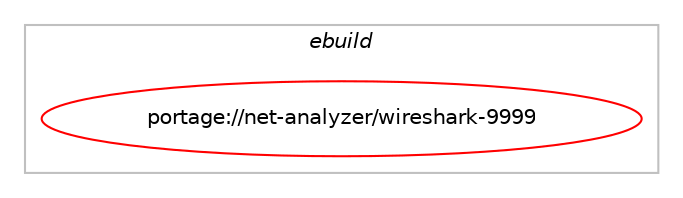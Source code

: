 digraph prolog {

# *************
# Graph options
# *************

newrank=true;
concentrate=true;
compound=true;
graph [rankdir=LR,fontname=Helvetica,fontsize=10,ranksep=1.5];#, ranksep=2.5, nodesep=0.2];
edge  [arrowhead=vee];
node  [fontname=Helvetica,fontsize=10];

# **********
# The ebuild
# **********

subgraph cluster_leftcol {
color=gray;
label=<<i>ebuild</i>>;
id [label="portage://net-analyzer/wireshark-9999", color=red, width=4, href="../net-analyzer/wireshark-9999.svg"];
}

# ****************
# The dependencies
# ****************

subgraph cluster_midcol {
color=gray;
label=<<i>dependencies</i>>;
subgraph cluster_compile {
fillcolor="#eeeeee";
style=filled;
label=<<i>compile</i>>;
# *** BEGIN UNKNOWN DEPENDENCY TYPE (TODO) ***
# id -> equal(use_conditional_group(positive,bcg729,portage://net-analyzer/wireshark-9999,[package_dependency(portage://net-analyzer/wireshark-9999,install,no,media-libs,bcg729,none,[,,],[],[])]))
# *** END UNKNOWN DEPENDENCY TYPE (TODO) ***

# *** BEGIN UNKNOWN DEPENDENCY TYPE (TODO) ***
# id -> equal(use_conditional_group(positive,brotli,portage://net-analyzer/wireshark-9999,[package_dependency(portage://net-analyzer/wireshark-9999,install,no,app-arch,brotli,none,[,,],any_same_slot,[])]))
# *** END UNKNOWN DEPENDENCY TYPE (TODO) ***

# *** BEGIN UNKNOWN DEPENDENCY TYPE (TODO) ***
# id -> equal(use_conditional_group(positive,ciscodump,portage://net-analyzer/wireshark-9999,[package_dependency(portage://net-analyzer/wireshark-9999,install,no,net-libs,libssh,greaterequal,[0.6,,,0.6],any_same_slot,[])]))
# *** END UNKNOWN DEPENDENCY TYPE (TODO) ***

# *** BEGIN UNKNOWN DEPENDENCY TYPE (TODO) ***
# id -> equal(use_conditional_group(positive,filecaps,portage://net-analyzer/wireshark-9999,[package_dependency(portage://net-analyzer/wireshark-9999,install,no,sys-libs,libcap,none,[,,],[],[])]))
# *** END UNKNOWN DEPENDENCY TYPE (TODO) ***

# *** BEGIN UNKNOWN DEPENDENCY TYPE (TODO) ***
# id -> equal(use_conditional_group(positive,gui,portage://net-analyzer/wireshark-9999,[use_conditional_group(negative,qt6,portage://net-analyzer/wireshark-9999,[package_dependency(portage://net-analyzer/wireshark-9999,install,no,dev-qt,qtdeclarative,none,[,,],[slot(5)],[])])]))
# *** END UNKNOWN DEPENDENCY TYPE (TODO) ***

# *** BEGIN UNKNOWN DEPENDENCY TYPE (TODO) ***
# id -> equal(use_conditional_group(positive,gui,portage://net-analyzer/wireshark-9999,[package_dependency(portage://net-analyzer/wireshark-9999,install,no,x11-misc,xdg-utils,none,[,,],[],[]),use_conditional_group(positive,qt6,portage://net-analyzer/wireshark-9999,[package_dependency(portage://net-analyzer/wireshark-9999,install,no,dev-qt,qtbase,none,[,,],[slot(6)],[use(enable(concurrent),none),use(enable(dbus),none),use(enable(gui),none),use(enable(widgets),none)]),package_dependency(portage://net-analyzer/wireshark-9999,install,no,dev-qt,qt5compat,none,[,,],[slot(6)],[]),package_dependency(portage://net-analyzer/wireshark-9999,install,no,dev-qt,qtmultimedia,none,[,,],[slot(6)],[])]),use_conditional_group(negative,qt6,portage://net-analyzer/wireshark-9999,[package_dependency(portage://net-analyzer/wireshark-9999,install,no,dev-qt,qtcore,none,[,,],[slot(5)],[]),package_dependency(portage://net-analyzer/wireshark-9999,install,no,dev-qt,qtconcurrent,none,[,,],[slot(5)],[]),package_dependency(portage://net-analyzer/wireshark-9999,install,no,dev-qt,qtgui,none,[,,],[slot(5)],[]),package_dependency(portage://net-analyzer/wireshark-9999,install,no,dev-qt,qtmultimedia,none,[,,],[slot(5)],[]),package_dependency(portage://net-analyzer/wireshark-9999,install,no,dev-qt,qtprintsupport,none,[,,],[slot(5)],[]),package_dependency(portage://net-analyzer/wireshark-9999,install,no,dev-qt,qtwidgets,none,[,,],[slot(5)],[])])]))
# *** END UNKNOWN DEPENDENCY TYPE (TODO) ***

# *** BEGIN UNKNOWN DEPENDENCY TYPE (TODO) ***
# id -> equal(use_conditional_group(positive,http2,portage://net-analyzer/wireshark-9999,[package_dependency(portage://net-analyzer/wireshark-9999,install,no,net-libs,nghttp2,greaterequal,[1.11.0,,,1.11.0],any_same_slot,[])]))
# *** END UNKNOWN DEPENDENCY TYPE (TODO) ***

# *** BEGIN UNKNOWN DEPENDENCY TYPE (TODO) ***
# id -> equal(use_conditional_group(positive,http3,portage://net-analyzer/wireshark-9999,[package_dependency(portage://net-analyzer/wireshark-9999,install,no,net-libs,nghttp3,none,[,,],[],[])]))
# *** END UNKNOWN DEPENDENCY TYPE (TODO) ***

# *** BEGIN UNKNOWN DEPENDENCY TYPE (TODO) ***
# id -> equal(use_conditional_group(positive,ilbc,portage://net-analyzer/wireshark-9999,[package_dependency(portage://net-analyzer/wireshark-9999,install,no,media-libs,libilbc,none,[,,],any_same_slot,[])]))
# *** END UNKNOWN DEPENDENCY TYPE (TODO) ***

# *** BEGIN UNKNOWN DEPENDENCY TYPE (TODO) ***
# id -> equal(use_conditional_group(positive,kerberos,portage://net-analyzer/wireshark-9999,[package_dependency(portage://net-analyzer/wireshark-9999,install,no,virtual,krb5,none,[,,],[],[])]))
# *** END UNKNOWN DEPENDENCY TYPE (TODO) ***

# *** BEGIN UNKNOWN DEPENDENCY TYPE (TODO) ***
# id -> equal(use_conditional_group(positive,libxml2,portage://net-analyzer/wireshark-9999,[package_dependency(portage://net-analyzer/wireshark-9999,install,no,dev-libs,libxml2,none,[,,],[],[])]))
# *** END UNKNOWN DEPENDENCY TYPE (TODO) ***

# *** BEGIN UNKNOWN DEPENDENCY TYPE (TODO) ***
# id -> equal(use_conditional_group(positive,lua,portage://net-analyzer/wireshark-9999,[use_conditional_group(positive,lua_single_target_lua5-1,portage://net-analyzer/wireshark-9999,[package_dependency(portage://net-analyzer/wireshark-9999,install,no,dev-lang,lua,none,[,,],[slot(5.1)],[])])]))
# *** END UNKNOWN DEPENDENCY TYPE (TODO) ***

# *** BEGIN UNKNOWN DEPENDENCY TYPE (TODO) ***
# id -> equal(use_conditional_group(positive,lz4,portage://net-analyzer/wireshark-9999,[package_dependency(portage://net-analyzer/wireshark-9999,install,no,app-arch,lz4,none,[,,],any_same_slot,[])]))
# *** END UNKNOWN DEPENDENCY TYPE (TODO) ***

# *** BEGIN UNKNOWN DEPENDENCY TYPE (TODO) ***
# id -> equal(use_conditional_group(positive,maxminddb,portage://net-analyzer/wireshark-9999,[package_dependency(portage://net-analyzer/wireshark-9999,install,no,dev-libs,libmaxminddb,none,[,,],any_same_slot,[])]))
# *** END UNKNOWN DEPENDENCY TYPE (TODO) ***

# *** BEGIN UNKNOWN DEPENDENCY TYPE (TODO) ***
# id -> equal(use_conditional_group(positive,minizip,portage://net-analyzer/wireshark-9999,[package_dependency(portage://net-analyzer/wireshark-9999,install,no,sys-libs,zlib,none,[,,],[],[use(enable(minizip),none)])]))
# *** END UNKNOWN DEPENDENCY TYPE (TODO) ***

# *** BEGIN UNKNOWN DEPENDENCY TYPE (TODO) ***
# id -> equal(use_conditional_group(positive,netlink,portage://net-analyzer/wireshark-9999,[package_dependency(portage://net-analyzer/wireshark-9999,install,no,dev-libs,libnl,none,[,,],[slot(3)],[])]))
# *** END UNKNOWN DEPENDENCY TYPE (TODO) ***

# *** BEGIN UNKNOWN DEPENDENCY TYPE (TODO) ***
# id -> equal(use_conditional_group(positive,opus,portage://net-analyzer/wireshark-9999,[package_dependency(portage://net-analyzer/wireshark-9999,install,no,media-libs,opus,none,[,,],[],[])]))
# *** END UNKNOWN DEPENDENCY TYPE (TODO) ***

# *** BEGIN UNKNOWN DEPENDENCY TYPE (TODO) ***
# id -> equal(use_conditional_group(positive,pcap,portage://net-analyzer/wireshark-9999,[package_dependency(portage://net-analyzer/wireshark-9999,install,no,net-libs,libpcap,none,[,,],[],[])]))
# *** END UNKNOWN DEPENDENCY TYPE (TODO) ***

# *** BEGIN UNKNOWN DEPENDENCY TYPE (TODO) ***
# id -> equal(use_conditional_group(positive,sbc,portage://net-analyzer/wireshark-9999,[package_dependency(portage://net-analyzer/wireshark-9999,install,no,media-libs,sbc,none,[,,],[],[])]))
# *** END UNKNOWN DEPENDENCY TYPE (TODO) ***

# *** BEGIN UNKNOWN DEPENDENCY TYPE (TODO) ***
# id -> equal(use_conditional_group(positive,sdjournal,portage://net-analyzer/wireshark-9999,[package_dependency(portage://net-analyzer/wireshark-9999,install,no,sys-apps,systemd,none,[,,],any_same_slot,[])]))
# *** END UNKNOWN DEPENDENCY TYPE (TODO) ***

# *** BEGIN UNKNOWN DEPENDENCY TYPE (TODO) ***
# id -> equal(use_conditional_group(positive,smi,portage://net-analyzer/wireshark-9999,[package_dependency(portage://net-analyzer/wireshark-9999,install,no,net-libs,libsmi,none,[,,],[],[])]))
# *** END UNKNOWN DEPENDENCY TYPE (TODO) ***

# *** BEGIN UNKNOWN DEPENDENCY TYPE (TODO) ***
# id -> equal(use_conditional_group(positive,snappy,portage://net-analyzer/wireshark-9999,[package_dependency(portage://net-analyzer/wireshark-9999,install,no,app-arch,snappy,none,[,,],any_same_slot,[])]))
# *** END UNKNOWN DEPENDENCY TYPE (TODO) ***

# *** BEGIN UNKNOWN DEPENDENCY TYPE (TODO) ***
# id -> equal(use_conditional_group(positive,spandsp,portage://net-analyzer/wireshark-9999,[package_dependency(portage://net-analyzer/wireshark-9999,install,no,media-libs,spandsp,none,[,,],any_same_slot,[])]))
# *** END UNKNOWN DEPENDENCY TYPE (TODO) ***

# *** BEGIN UNKNOWN DEPENDENCY TYPE (TODO) ***
# id -> equal(use_conditional_group(positive,sshdump,portage://net-analyzer/wireshark-9999,[package_dependency(portage://net-analyzer/wireshark-9999,install,no,net-libs,libssh,greaterequal,[0.6,,,0.6],any_same_slot,[])]))
# *** END UNKNOWN DEPENDENCY TYPE (TODO) ***

# *** BEGIN UNKNOWN DEPENDENCY TYPE (TODO) ***
# id -> equal(use_conditional_group(positive,ssl,portage://net-analyzer/wireshark-9999,[package_dependency(portage://net-analyzer/wireshark-9999,install,no,net-libs,gnutls,greaterequal,[3.5.8,,,3.5.8],any_same_slot,[])]))
# *** END UNKNOWN DEPENDENCY TYPE (TODO) ***

# *** BEGIN UNKNOWN DEPENDENCY TYPE (TODO) ***
# id -> equal(use_conditional_group(positive,wifi,portage://net-analyzer/wireshark-9999,[package_dependency(portage://net-analyzer/wireshark-9999,install,no,net-libs,libssh,greaterequal,[0.6,,,0.6],any_same_slot,[])]))
# *** END UNKNOWN DEPENDENCY TYPE (TODO) ***

# *** BEGIN UNKNOWN DEPENDENCY TYPE (TODO) ***
# id -> equal(use_conditional_group(positive,zlib,portage://net-analyzer/wireshark-9999,[package_dependency(portage://net-analyzer/wireshark-9999,install,no,sys-libs,zlib,none,[,,],[],[])]))
# *** END UNKNOWN DEPENDENCY TYPE (TODO) ***

# *** BEGIN UNKNOWN DEPENDENCY TYPE (TODO) ***
# id -> equal(use_conditional_group(positive,zstd,portage://net-analyzer/wireshark-9999,[package_dependency(portage://net-analyzer/wireshark-9999,install,no,app-arch,zstd,none,[,,],any_same_slot,[])]))
# *** END UNKNOWN DEPENDENCY TYPE (TODO) ***

# *** BEGIN UNKNOWN DEPENDENCY TYPE (TODO) ***
# id -> equal(package_dependency(portage://net-analyzer/wireshark-9999,install,no,acct-group,pcap,none,[,,],[],[]))
# *** END UNKNOWN DEPENDENCY TYPE (TODO) ***

# *** BEGIN UNKNOWN DEPENDENCY TYPE (TODO) ***
# id -> equal(package_dependency(portage://net-analyzer/wireshark-9999,install,no,dev-libs,glib,greaterequal,[2.50.0,,,2.50.0],[slot(2)],[]))
# *** END UNKNOWN DEPENDENCY TYPE (TODO) ***

# *** BEGIN UNKNOWN DEPENDENCY TYPE (TODO) ***
# id -> equal(package_dependency(portage://net-analyzer/wireshark-9999,install,no,dev-libs,libgcrypt,greaterequal,[1.8.0,,,1.8.0],any_same_slot,[]))
# *** END UNKNOWN DEPENDENCY TYPE (TODO) ***

# *** BEGIN UNKNOWN DEPENDENCY TYPE (TODO) ***
# id -> equal(package_dependency(portage://net-analyzer/wireshark-9999,install,no,dev-libs,libpcre2,none,[,,],[],[]))
# *** END UNKNOWN DEPENDENCY TYPE (TODO) ***

# *** BEGIN UNKNOWN DEPENDENCY TYPE (TODO) ***
# id -> equal(package_dependency(portage://net-analyzer/wireshark-9999,install,no,media-libs,speexdsp,none,[,,],[],[]))
# *** END UNKNOWN DEPENDENCY TYPE (TODO) ***

# *** BEGIN UNKNOWN DEPENDENCY TYPE (TODO) ***
# id -> equal(package_dependency(portage://net-analyzer/wireshark-9999,install,no,net-dns,c-ares,greaterequal,[1.13.0,,,1.13.0],any_same_slot,[]))
# *** END UNKNOWN DEPENDENCY TYPE (TODO) ***

}
subgraph cluster_compileandrun {
fillcolor="#eeeeee";
style=filled;
label=<<i>compile and run</i>>;
}
subgraph cluster_run {
fillcolor="#eeeeee";
style=filled;
label=<<i>run</i>>;
# *** BEGIN UNKNOWN DEPENDENCY TYPE (TODO) ***
# id -> equal(use_conditional_group(positive,bcg729,portage://net-analyzer/wireshark-9999,[package_dependency(portage://net-analyzer/wireshark-9999,run,no,media-libs,bcg729,none,[,,],[],[])]))
# *** END UNKNOWN DEPENDENCY TYPE (TODO) ***

# *** BEGIN UNKNOWN DEPENDENCY TYPE (TODO) ***
# id -> equal(use_conditional_group(positive,brotli,portage://net-analyzer/wireshark-9999,[package_dependency(portage://net-analyzer/wireshark-9999,run,no,app-arch,brotli,none,[,,],any_same_slot,[])]))
# *** END UNKNOWN DEPENDENCY TYPE (TODO) ***

# *** BEGIN UNKNOWN DEPENDENCY TYPE (TODO) ***
# id -> equal(use_conditional_group(positive,ciscodump,portage://net-analyzer/wireshark-9999,[package_dependency(portage://net-analyzer/wireshark-9999,run,no,net-libs,libssh,greaterequal,[0.6,,,0.6],any_same_slot,[])]))
# *** END UNKNOWN DEPENDENCY TYPE (TODO) ***

# *** BEGIN UNKNOWN DEPENDENCY TYPE (TODO) ***
# id -> equal(use_conditional_group(positive,filecaps,portage://net-analyzer/wireshark-9999,[package_dependency(portage://net-analyzer/wireshark-9999,run,no,sys-libs,libcap,none,[,,],[],[])]))
# *** END UNKNOWN DEPENDENCY TYPE (TODO) ***

# *** BEGIN UNKNOWN DEPENDENCY TYPE (TODO) ***
# id -> equal(use_conditional_group(positive,gui,portage://net-analyzer/wireshark-9999,[package_dependency(portage://net-analyzer/wireshark-9999,run,no,virtual,freedesktop-icon-theme,none,[,,],[],[])]))
# *** END UNKNOWN DEPENDENCY TYPE (TODO) ***

# *** BEGIN UNKNOWN DEPENDENCY TYPE (TODO) ***
# id -> equal(use_conditional_group(positive,gui,portage://net-analyzer/wireshark-9999,[package_dependency(portage://net-analyzer/wireshark-9999,run,no,x11-misc,xdg-utils,none,[,,],[],[]),use_conditional_group(positive,qt6,portage://net-analyzer/wireshark-9999,[package_dependency(portage://net-analyzer/wireshark-9999,run,no,dev-qt,qtbase,none,[,,],[slot(6)],[use(enable(concurrent),none),use(enable(dbus),none),use(enable(gui),none),use(enable(widgets),none)]),package_dependency(portage://net-analyzer/wireshark-9999,run,no,dev-qt,qt5compat,none,[,,],[slot(6)],[]),package_dependency(portage://net-analyzer/wireshark-9999,run,no,dev-qt,qtmultimedia,none,[,,],[slot(6)],[])]),use_conditional_group(negative,qt6,portage://net-analyzer/wireshark-9999,[package_dependency(portage://net-analyzer/wireshark-9999,run,no,dev-qt,qtcore,none,[,,],[slot(5)],[]),package_dependency(portage://net-analyzer/wireshark-9999,run,no,dev-qt,qtconcurrent,none,[,,],[slot(5)],[]),package_dependency(portage://net-analyzer/wireshark-9999,run,no,dev-qt,qtgui,none,[,,],[slot(5)],[]),package_dependency(portage://net-analyzer/wireshark-9999,run,no,dev-qt,qtmultimedia,none,[,,],[slot(5)],[]),package_dependency(portage://net-analyzer/wireshark-9999,run,no,dev-qt,qtprintsupport,none,[,,],[slot(5)],[]),package_dependency(portage://net-analyzer/wireshark-9999,run,no,dev-qt,qtwidgets,none,[,,],[slot(5)],[])])]))
# *** END UNKNOWN DEPENDENCY TYPE (TODO) ***

# *** BEGIN UNKNOWN DEPENDENCY TYPE (TODO) ***
# id -> equal(use_conditional_group(positive,http2,portage://net-analyzer/wireshark-9999,[package_dependency(portage://net-analyzer/wireshark-9999,run,no,net-libs,nghttp2,greaterequal,[1.11.0,,,1.11.0],any_same_slot,[])]))
# *** END UNKNOWN DEPENDENCY TYPE (TODO) ***

# *** BEGIN UNKNOWN DEPENDENCY TYPE (TODO) ***
# id -> equal(use_conditional_group(positive,http3,portage://net-analyzer/wireshark-9999,[package_dependency(portage://net-analyzer/wireshark-9999,run,no,net-libs,nghttp3,none,[,,],[],[])]))
# *** END UNKNOWN DEPENDENCY TYPE (TODO) ***

# *** BEGIN UNKNOWN DEPENDENCY TYPE (TODO) ***
# id -> equal(use_conditional_group(positive,ilbc,portage://net-analyzer/wireshark-9999,[package_dependency(portage://net-analyzer/wireshark-9999,run,no,media-libs,libilbc,none,[,,],any_same_slot,[])]))
# *** END UNKNOWN DEPENDENCY TYPE (TODO) ***

# *** BEGIN UNKNOWN DEPENDENCY TYPE (TODO) ***
# id -> equal(use_conditional_group(positive,kerberos,portage://net-analyzer/wireshark-9999,[package_dependency(portage://net-analyzer/wireshark-9999,run,no,virtual,krb5,none,[,,],[],[])]))
# *** END UNKNOWN DEPENDENCY TYPE (TODO) ***

# *** BEGIN UNKNOWN DEPENDENCY TYPE (TODO) ***
# id -> equal(use_conditional_group(positive,libxml2,portage://net-analyzer/wireshark-9999,[package_dependency(portage://net-analyzer/wireshark-9999,run,no,dev-libs,libxml2,none,[,,],[],[])]))
# *** END UNKNOWN DEPENDENCY TYPE (TODO) ***

# *** BEGIN UNKNOWN DEPENDENCY TYPE (TODO) ***
# id -> equal(use_conditional_group(positive,lua,portage://net-analyzer/wireshark-9999,[use_conditional_group(positive,lua_single_target_lua5-1,portage://net-analyzer/wireshark-9999,[package_dependency(portage://net-analyzer/wireshark-9999,run,no,dev-lang,lua,none,[,,],[slot(5.1)],[])])]))
# *** END UNKNOWN DEPENDENCY TYPE (TODO) ***

# *** BEGIN UNKNOWN DEPENDENCY TYPE (TODO) ***
# id -> equal(use_conditional_group(positive,lz4,portage://net-analyzer/wireshark-9999,[package_dependency(portage://net-analyzer/wireshark-9999,run,no,app-arch,lz4,none,[,,],any_same_slot,[])]))
# *** END UNKNOWN DEPENDENCY TYPE (TODO) ***

# *** BEGIN UNKNOWN DEPENDENCY TYPE (TODO) ***
# id -> equal(use_conditional_group(positive,maxminddb,portage://net-analyzer/wireshark-9999,[package_dependency(portage://net-analyzer/wireshark-9999,run,no,dev-libs,libmaxminddb,none,[,,],any_same_slot,[])]))
# *** END UNKNOWN DEPENDENCY TYPE (TODO) ***

# *** BEGIN UNKNOWN DEPENDENCY TYPE (TODO) ***
# id -> equal(use_conditional_group(positive,minizip,portage://net-analyzer/wireshark-9999,[package_dependency(portage://net-analyzer/wireshark-9999,run,no,sys-libs,zlib,none,[,,],[],[use(enable(minizip),none)])]))
# *** END UNKNOWN DEPENDENCY TYPE (TODO) ***

# *** BEGIN UNKNOWN DEPENDENCY TYPE (TODO) ***
# id -> equal(use_conditional_group(positive,netlink,portage://net-analyzer/wireshark-9999,[package_dependency(portage://net-analyzer/wireshark-9999,run,no,dev-libs,libnl,none,[,,],[slot(3)],[])]))
# *** END UNKNOWN DEPENDENCY TYPE (TODO) ***

# *** BEGIN UNKNOWN DEPENDENCY TYPE (TODO) ***
# id -> equal(use_conditional_group(positive,opus,portage://net-analyzer/wireshark-9999,[package_dependency(portage://net-analyzer/wireshark-9999,run,no,media-libs,opus,none,[,,],[],[])]))
# *** END UNKNOWN DEPENDENCY TYPE (TODO) ***

# *** BEGIN UNKNOWN DEPENDENCY TYPE (TODO) ***
# id -> equal(use_conditional_group(positive,pcap,portage://net-analyzer/wireshark-9999,[package_dependency(portage://net-analyzer/wireshark-9999,run,no,net-libs,libpcap,none,[,,],[],[])]))
# *** END UNKNOWN DEPENDENCY TYPE (TODO) ***

# *** BEGIN UNKNOWN DEPENDENCY TYPE (TODO) ***
# id -> equal(use_conditional_group(positive,sbc,portage://net-analyzer/wireshark-9999,[package_dependency(portage://net-analyzer/wireshark-9999,run,no,media-libs,sbc,none,[,,],[],[])]))
# *** END UNKNOWN DEPENDENCY TYPE (TODO) ***

# *** BEGIN UNKNOWN DEPENDENCY TYPE (TODO) ***
# id -> equal(use_conditional_group(positive,sdjournal,portage://net-analyzer/wireshark-9999,[package_dependency(portage://net-analyzer/wireshark-9999,run,no,sys-apps,systemd,none,[,,],any_same_slot,[])]))
# *** END UNKNOWN DEPENDENCY TYPE (TODO) ***

# *** BEGIN UNKNOWN DEPENDENCY TYPE (TODO) ***
# id -> equal(use_conditional_group(positive,selinux,portage://net-analyzer/wireshark-9999,[package_dependency(portage://net-analyzer/wireshark-9999,run,no,sec-policy,selinux-wireshark,none,[,,],[],[])]))
# *** END UNKNOWN DEPENDENCY TYPE (TODO) ***

# *** BEGIN UNKNOWN DEPENDENCY TYPE (TODO) ***
# id -> equal(use_conditional_group(positive,smi,portage://net-analyzer/wireshark-9999,[package_dependency(portage://net-analyzer/wireshark-9999,run,no,net-libs,libsmi,none,[,,],[],[])]))
# *** END UNKNOWN DEPENDENCY TYPE (TODO) ***

# *** BEGIN UNKNOWN DEPENDENCY TYPE (TODO) ***
# id -> equal(use_conditional_group(positive,snappy,portage://net-analyzer/wireshark-9999,[package_dependency(portage://net-analyzer/wireshark-9999,run,no,app-arch,snappy,none,[,,],any_same_slot,[])]))
# *** END UNKNOWN DEPENDENCY TYPE (TODO) ***

# *** BEGIN UNKNOWN DEPENDENCY TYPE (TODO) ***
# id -> equal(use_conditional_group(positive,spandsp,portage://net-analyzer/wireshark-9999,[package_dependency(portage://net-analyzer/wireshark-9999,run,no,media-libs,spandsp,none,[,,],any_same_slot,[])]))
# *** END UNKNOWN DEPENDENCY TYPE (TODO) ***

# *** BEGIN UNKNOWN DEPENDENCY TYPE (TODO) ***
# id -> equal(use_conditional_group(positive,sshdump,portage://net-analyzer/wireshark-9999,[package_dependency(portage://net-analyzer/wireshark-9999,run,no,net-libs,libssh,greaterequal,[0.6,,,0.6],any_same_slot,[])]))
# *** END UNKNOWN DEPENDENCY TYPE (TODO) ***

# *** BEGIN UNKNOWN DEPENDENCY TYPE (TODO) ***
# id -> equal(use_conditional_group(positive,ssl,portage://net-analyzer/wireshark-9999,[package_dependency(portage://net-analyzer/wireshark-9999,run,no,net-libs,gnutls,greaterequal,[3.5.8,,,3.5.8],any_same_slot,[])]))
# *** END UNKNOWN DEPENDENCY TYPE (TODO) ***

# *** BEGIN UNKNOWN DEPENDENCY TYPE (TODO) ***
# id -> equal(use_conditional_group(positive,wifi,portage://net-analyzer/wireshark-9999,[package_dependency(portage://net-analyzer/wireshark-9999,run,no,net-libs,libssh,greaterequal,[0.6,,,0.6],any_same_slot,[])]))
# *** END UNKNOWN DEPENDENCY TYPE (TODO) ***

# *** BEGIN UNKNOWN DEPENDENCY TYPE (TODO) ***
# id -> equal(use_conditional_group(positive,zlib,portage://net-analyzer/wireshark-9999,[package_dependency(portage://net-analyzer/wireshark-9999,run,no,sys-libs,zlib,none,[,,],[],[])]))
# *** END UNKNOWN DEPENDENCY TYPE (TODO) ***

# *** BEGIN UNKNOWN DEPENDENCY TYPE (TODO) ***
# id -> equal(use_conditional_group(positive,zstd,portage://net-analyzer/wireshark-9999,[package_dependency(portage://net-analyzer/wireshark-9999,run,no,app-arch,zstd,none,[,,],any_same_slot,[])]))
# *** END UNKNOWN DEPENDENCY TYPE (TODO) ***

# *** BEGIN UNKNOWN DEPENDENCY TYPE (TODO) ***
# id -> equal(package_dependency(portage://net-analyzer/wireshark-9999,run,no,acct-group,pcap,none,[,,],[],[]))
# *** END UNKNOWN DEPENDENCY TYPE (TODO) ***

# *** BEGIN UNKNOWN DEPENDENCY TYPE (TODO) ***
# id -> equal(package_dependency(portage://net-analyzer/wireshark-9999,run,no,dev-libs,glib,greaterequal,[2.50.0,,,2.50.0],[slot(2)],[]))
# *** END UNKNOWN DEPENDENCY TYPE (TODO) ***

# *** BEGIN UNKNOWN DEPENDENCY TYPE (TODO) ***
# id -> equal(package_dependency(portage://net-analyzer/wireshark-9999,run,no,dev-libs,libgcrypt,greaterequal,[1.8.0,,,1.8.0],any_same_slot,[]))
# *** END UNKNOWN DEPENDENCY TYPE (TODO) ***

# *** BEGIN UNKNOWN DEPENDENCY TYPE (TODO) ***
# id -> equal(package_dependency(portage://net-analyzer/wireshark-9999,run,no,dev-libs,libpcre2,none,[,,],[],[]))
# *** END UNKNOWN DEPENDENCY TYPE (TODO) ***

# *** BEGIN UNKNOWN DEPENDENCY TYPE (TODO) ***
# id -> equal(package_dependency(portage://net-analyzer/wireshark-9999,run,no,media-libs,speexdsp,none,[,,],[],[]))
# *** END UNKNOWN DEPENDENCY TYPE (TODO) ***

# *** BEGIN UNKNOWN DEPENDENCY TYPE (TODO) ***
# id -> equal(package_dependency(portage://net-analyzer/wireshark-9999,run,no,net-dns,c-ares,greaterequal,[1.13.0,,,1.13.0],any_same_slot,[]))
# *** END UNKNOWN DEPENDENCY TYPE (TODO) ***

}
}

# **************
# The candidates
# **************

subgraph cluster_choices {
rank=same;
color=gray;
label=<<i>candidates</i>>;

}

}
